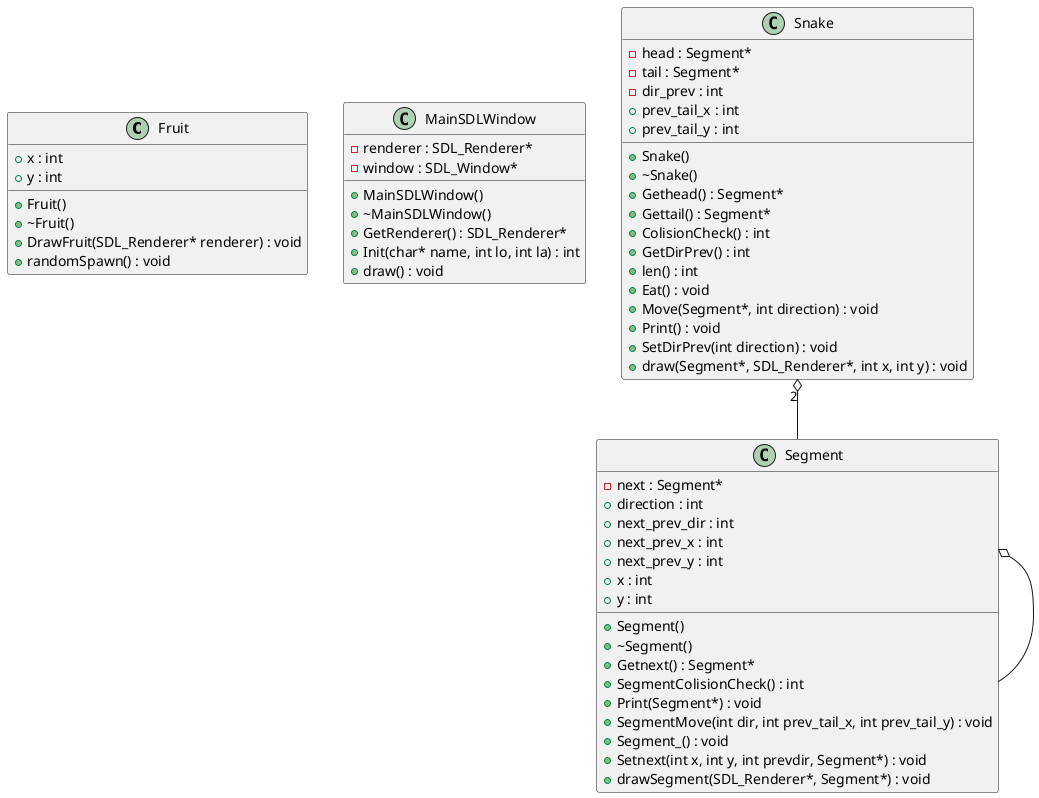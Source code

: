 @startuml





/' Objects '/

class Fruit {
	+Fruit()
	+~Fruit()
	+x : int
	+y : int
	+DrawFruit(SDL_Renderer* renderer) : void
	+randomSpawn() : void
}


class MainSDLWindow {
	+MainSDLWindow()
	+~MainSDLWindow()
	+GetRenderer() : SDL_Renderer*
	-renderer : SDL_Renderer*
	-window : SDL_Window*
	+Init(char* name, int lo, int la) : int
	+draw() : void
}


class Segment {
	+Segment()
	+~Segment()
	+Getnext() : Segment*
	-next : Segment*
	+SegmentColisionCheck() : int
	+direction : int
	+next_prev_dir : int
	+next_prev_x : int
	+next_prev_y : int
	+x : int
	+y : int
	+Print(Segment*) : void
	+SegmentMove(int dir, int prev_tail_x, int prev_tail_y) : void
	+Segment_() : void
	+Setnext(int x, int y, int prevdir, Segment*) : void
	+drawSegment(SDL_Renderer*, Segment*) : void
}


class Snake {
	+Snake()
	+~Snake()
	+Gethead() : Segment*
	+Gettail() : Segment*
	-head : Segment*
	-tail : Segment*
	+ColisionCheck() : int
	+GetDirPrev() : int
	-dir_prev : int
	+len() : int
	+prev_tail_x : int
	+prev_tail_y : int
	+Eat() : void
	+Move(Segment*, int direction) : void
	+Print() : void
	+SetDirPrev(int direction) : void
	+draw(Segment*, SDL_Renderer*, int x, int y) : void
}





/' Inheritance relationships '/




/' Aggregation relationships '/

.Segment o-- .Segment


.Snake "2" o-- .Segment






/' Nested objects '/



@enduml


